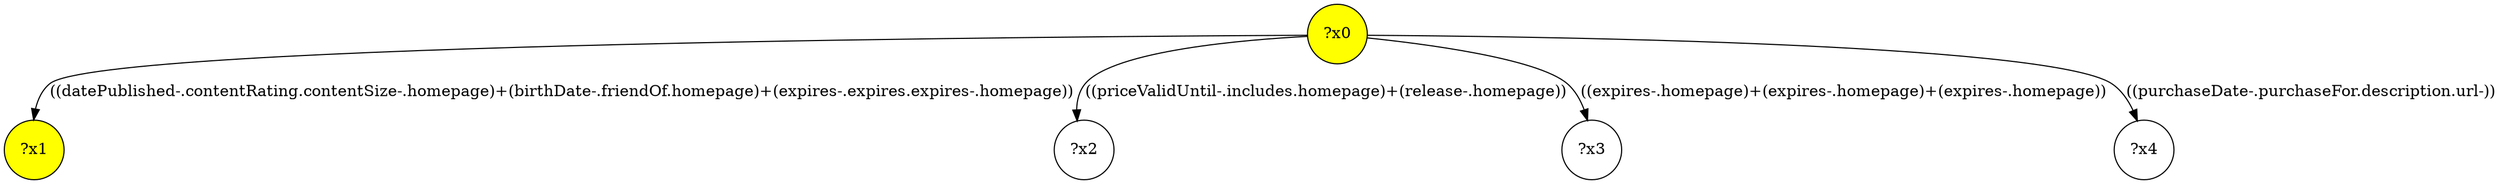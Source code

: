 digraph g {
	x0 [fillcolor="yellow", style="filled," shape=circle, label="?x0"];
	x1 [fillcolor="yellow", style="filled," shape=circle, label="?x1"];
	x0 -> x1 [label="((datePublished-.contentRating.contentSize-.homepage)+(birthDate-.friendOf.homepage)+(expires-.expires.expires-.homepage))"];
	x2 [shape=circle, label="?x2"];
	x0 -> x2 [label="((priceValidUntil-.includes.homepage)+(release-.homepage))"];
	x3 [shape=circle, label="?x3"];
	x0 -> x3 [label="((expires-.homepage)+(expires-.homepage)+(expires-.homepage))"];
	x4 [shape=circle, label="?x4"];
	x0 -> x4 [label="((purchaseDate-.purchaseFor.description.url-))"];
}
